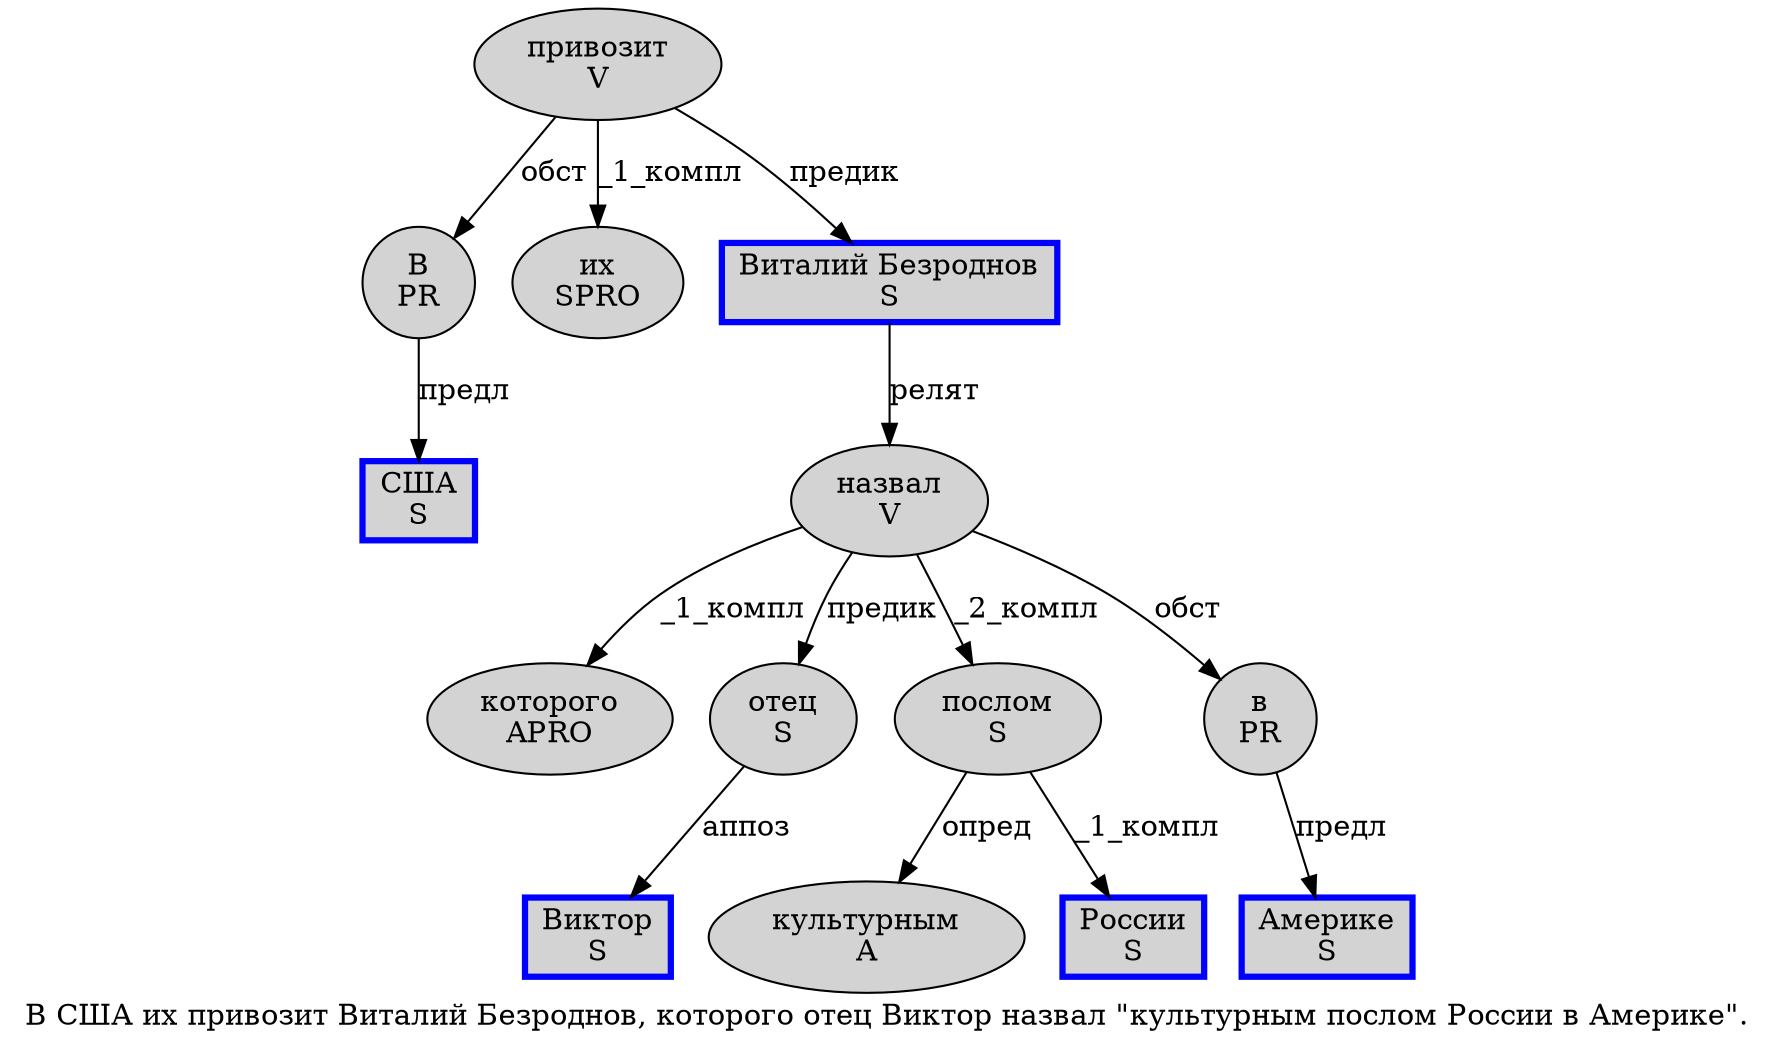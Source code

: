 digraph SENTENCE_1232 {
	graph [label="В США их привозит Виталий Безроднов, которого отец Виктор назвал \"культурным послом России в Америке\"."]
	node [style=filled]
		0 [label="В
PR" color="" fillcolor=lightgray penwidth=1 shape=ellipse]
		1 [label="США
S" color=blue fillcolor=lightgray penwidth=3 shape=box]
		2 [label="их
SPRO" color="" fillcolor=lightgray penwidth=1 shape=ellipse]
		3 [label="привозит
V" color="" fillcolor=lightgray penwidth=1 shape=ellipse]
		4 [label="Виталий Безроднов
S" color=blue fillcolor=lightgray penwidth=3 shape=box]
		6 [label="которого
APRO" color="" fillcolor=lightgray penwidth=1 shape=ellipse]
		7 [label="отец
S" color="" fillcolor=lightgray penwidth=1 shape=ellipse]
		8 [label="Виктор
S" color=blue fillcolor=lightgray penwidth=3 shape=box]
		9 [label="назвал
V" color="" fillcolor=lightgray penwidth=1 shape=ellipse]
		11 [label="культурным
A" color="" fillcolor=lightgray penwidth=1 shape=ellipse]
		12 [label="послом
S" color="" fillcolor=lightgray penwidth=1 shape=ellipse]
		13 [label="России
S" color=blue fillcolor=lightgray penwidth=3 shape=box]
		14 [label="в
PR" color="" fillcolor=lightgray penwidth=1 shape=ellipse]
		15 [label="Америке
S" color=blue fillcolor=lightgray penwidth=3 shape=box]
			4 -> 9 [label="релят"]
			14 -> 15 [label="предл"]
			3 -> 0 [label="обст"]
			3 -> 2 [label="_1_компл"]
			3 -> 4 [label="предик"]
			12 -> 11 [label="опред"]
			12 -> 13 [label="_1_компл"]
			7 -> 8 [label="аппоз"]
			0 -> 1 [label="предл"]
			9 -> 6 [label="_1_компл"]
			9 -> 7 [label="предик"]
			9 -> 12 [label="_2_компл"]
			9 -> 14 [label="обст"]
}
